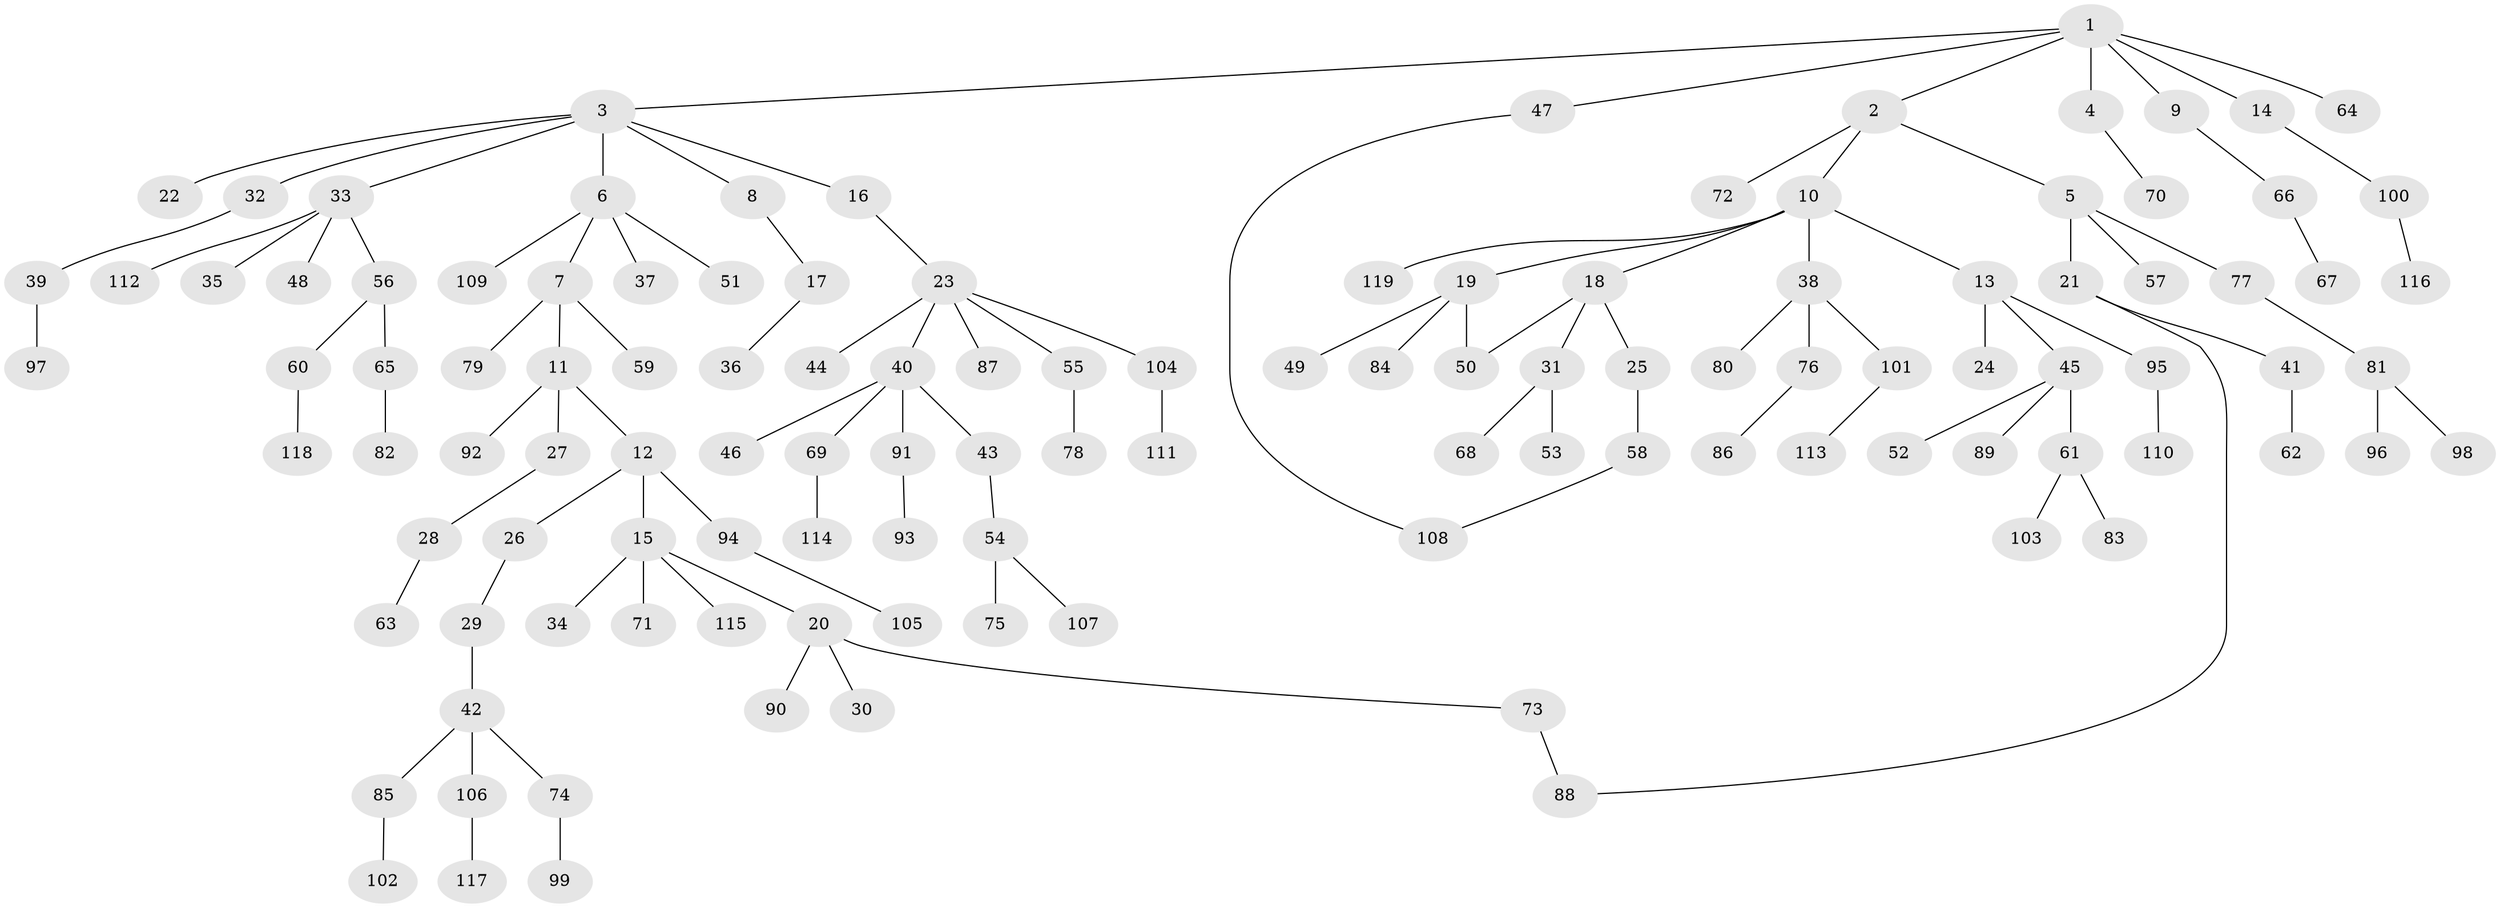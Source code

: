 // coarse degree distribution, {6: 0.023529411764705882, 3: 0.1411764705882353, 1: 0.47058823529411764, 4: 0.10588235294117647, 2: 0.23529411764705882, 5: 0.023529411764705882}
// Generated by graph-tools (version 1.1) at 2025/48/03/04/25 22:48:38]
// undirected, 119 vertices, 121 edges
graph export_dot {
  node [color=gray90,style=filled];
  1;
  2;
  3;
  4;
  5;
  6;
  7;
  8;
  9;
  10;
  11;
  12;
  13;
  14;
  15;
  16;
  17;
  18;
  19;
  20;
  21;
  22;
  23;
  24;
  25;
  26;
  27;
  28;
  29;
  30;
  31;
  32;
  33;
  34;
  35;
  36;
  37;
  38;
  39;
  40;
  41;
  42;
  43;
  44;
  45;
  46;
  47;
  48;
  49;
  50;
  51;
  52;
  53;
  54;
  55;
  56;
  57;
  58;
  59;
  60;
  61;
  62;
  63;
  64;
  65;
  66;
  67;
  68;
  69;
  70;
  71;
  72;
  73;
  74;
  75;
  76;
  77;
  78;
  79;
  80;
  81;
  82;
  83;
  84;
  85;
  86;
  87;
  88;
  89;
  90;
  91;
  92;
  93;
  94;
  95;
  96;
  97;
  98;
  99;
  100;
  101;
  102;
  103;
  104;
  105;
  106;
  107;
  108;
  109;
  110;
  111;
  112;
  113;
  114;
  115;
  116;
  117;
  118;
  119;
  1 -- 2;
  1 -- 3;
  1 -- 4;
  1 -- 9;
  1 -- 14;
  1 -- 47;
  1 -- 64;
  2 -- 5;
  2 -- 10;
  2 -- 72;
  3 -- 6;
  3 -- 8;
  3 -- 16;
  3 -- 22;
  3 -- 32;
  3 -- 33;
  4 -- 70;
  5 -- 21;
  5 -- 57;
  5 -- 77;
  6 -- 7;
  6 -- 37;
  6 -- 51;
  6 -- 109;
  7 -- 11;
  7 -- 59;
  7 -- 79;
  8 -- 17;
  9 -- 66;
  10 -- 13;
  10 -- 18;
  10 -- 19;
  10 -- 38;
  10 -- 119;
  11 -- 12;
  11 -- 27;
  11 -- 92;
  12 -- 15;
  12 -- 26;
  12 -- 94;
  13 -- 24;
  13 -- 45;
  13 -- 95;
  14 -- 100;
  15 -- 20;
  15 -- 34;
  15 -- 71;
  15 -- 115;
  16 -- 23;
  17 -- 36;
  18 -- 25;
  18 -- 31;
  18 -- 50;
  19 -- 49;
  19 -- 84;
  19 -- 50;
  20 -- 30;
  20 -- 73;
  20 -- 90;
  21 -- 41;
  21 -- 88;
  23 -- 40;
  23 -- 44;
  23 -- 55;
  23 -- 87;
  23 -- 104;
  25 -- 58;
  26 -- 29;
  27 -- 28;
  28 -- 63;
  29 -- 42;
  31 -- 53;
  31 -- 68;
  32 -- 39;
  33 -- 35;
  33 -- 48;
  33 -- 56;
  33 -- 112;
  38 -- 76;
  38 -- 80;
  38 -- 101;
  39 -- 97;
  40 -- 43;
  40 -- 46;
  40 -- 69;
  40 -- 91;
  41 -- 62;
  42 -- 74;
  42 -- 85;
  42 -- 106;
  43 -- 54;
  45 -- 52;
  45 -- 61;
  45 -- 89;
  47 -- 108;
  54 -- 75;
  54 -- 107;
  55 -- 78;
  56 -- 60;
  56 -- 65;
  58 -- 108;
  60 -- 118;
  61 -- 83;
  61 -- 103;
  65 -- 82;
  66 -- 67;
  69 -- 114;
  73 -- 88;
  74 -- 99;
  76 -- 86;
  77 -- 81;
  81 -- 96;
  81 -- 98;
  85 -- 102;
  91 -- 93;
  94 -- 105;
  95 -- 110;
  100 -- 116;
  101 -- 113;
  104 -- 111;
  106 -- 117;
}
